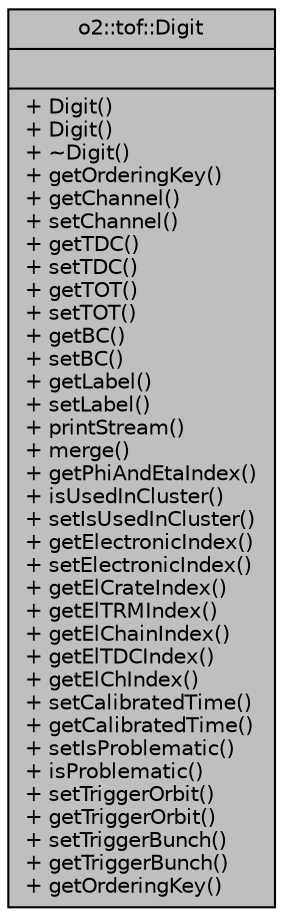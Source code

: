 digraph "o2::tof::Digit"
{
 // INTERACTIVE_SVG=YES
  bgcolor="transparent";
  edge [fontname="Helvetica",fontsize="10",labelfontname="Helvetica",labelfontsize="10"];
  node [fontname="Helvetica",fontsize="10",shape=record];
  Node1 [label="{o2::tof::Digit\n||+ Digit()\l+ Digit()\l+ ~Digit()\l+ getOrderingKey()\l+ getChannel()\l+ setChannel()\l+ getTDC()\l+ setTDC()\l+ getTOT()\l+ setTOT()\l+ getBC()\l+ setBC()\l+ getLabel()\l+ setLabel()\l+ printStream()\l+ merge()\l+ getPhiAndEtaIndex()\l+ isUsedInCluster()\l+ setIsUsedInCluster()\l+ getElectronicIndex()\l+ setElectronicIndex()\l+ getElCrateIndex()\l+ getElTRMIndex()\l+ getElChainIndex()\l+ getElTDCIndex()\l+ getElChIndex()\l+ setCalibratedTime()\l+ getCalibratedTime()\l+ setIsProblematic()\l+ isProblematic()\l+ setTriggerOrbit()\l+ getTriggerOrbit()\l+ setTriggerBunch()\l+ getTriggerBunch()\l+ getOrderingKey()\l}",height=0.2,width=0.4,color="black", fillcolor="grey75", style="filled", fontcolor="black"];
}
